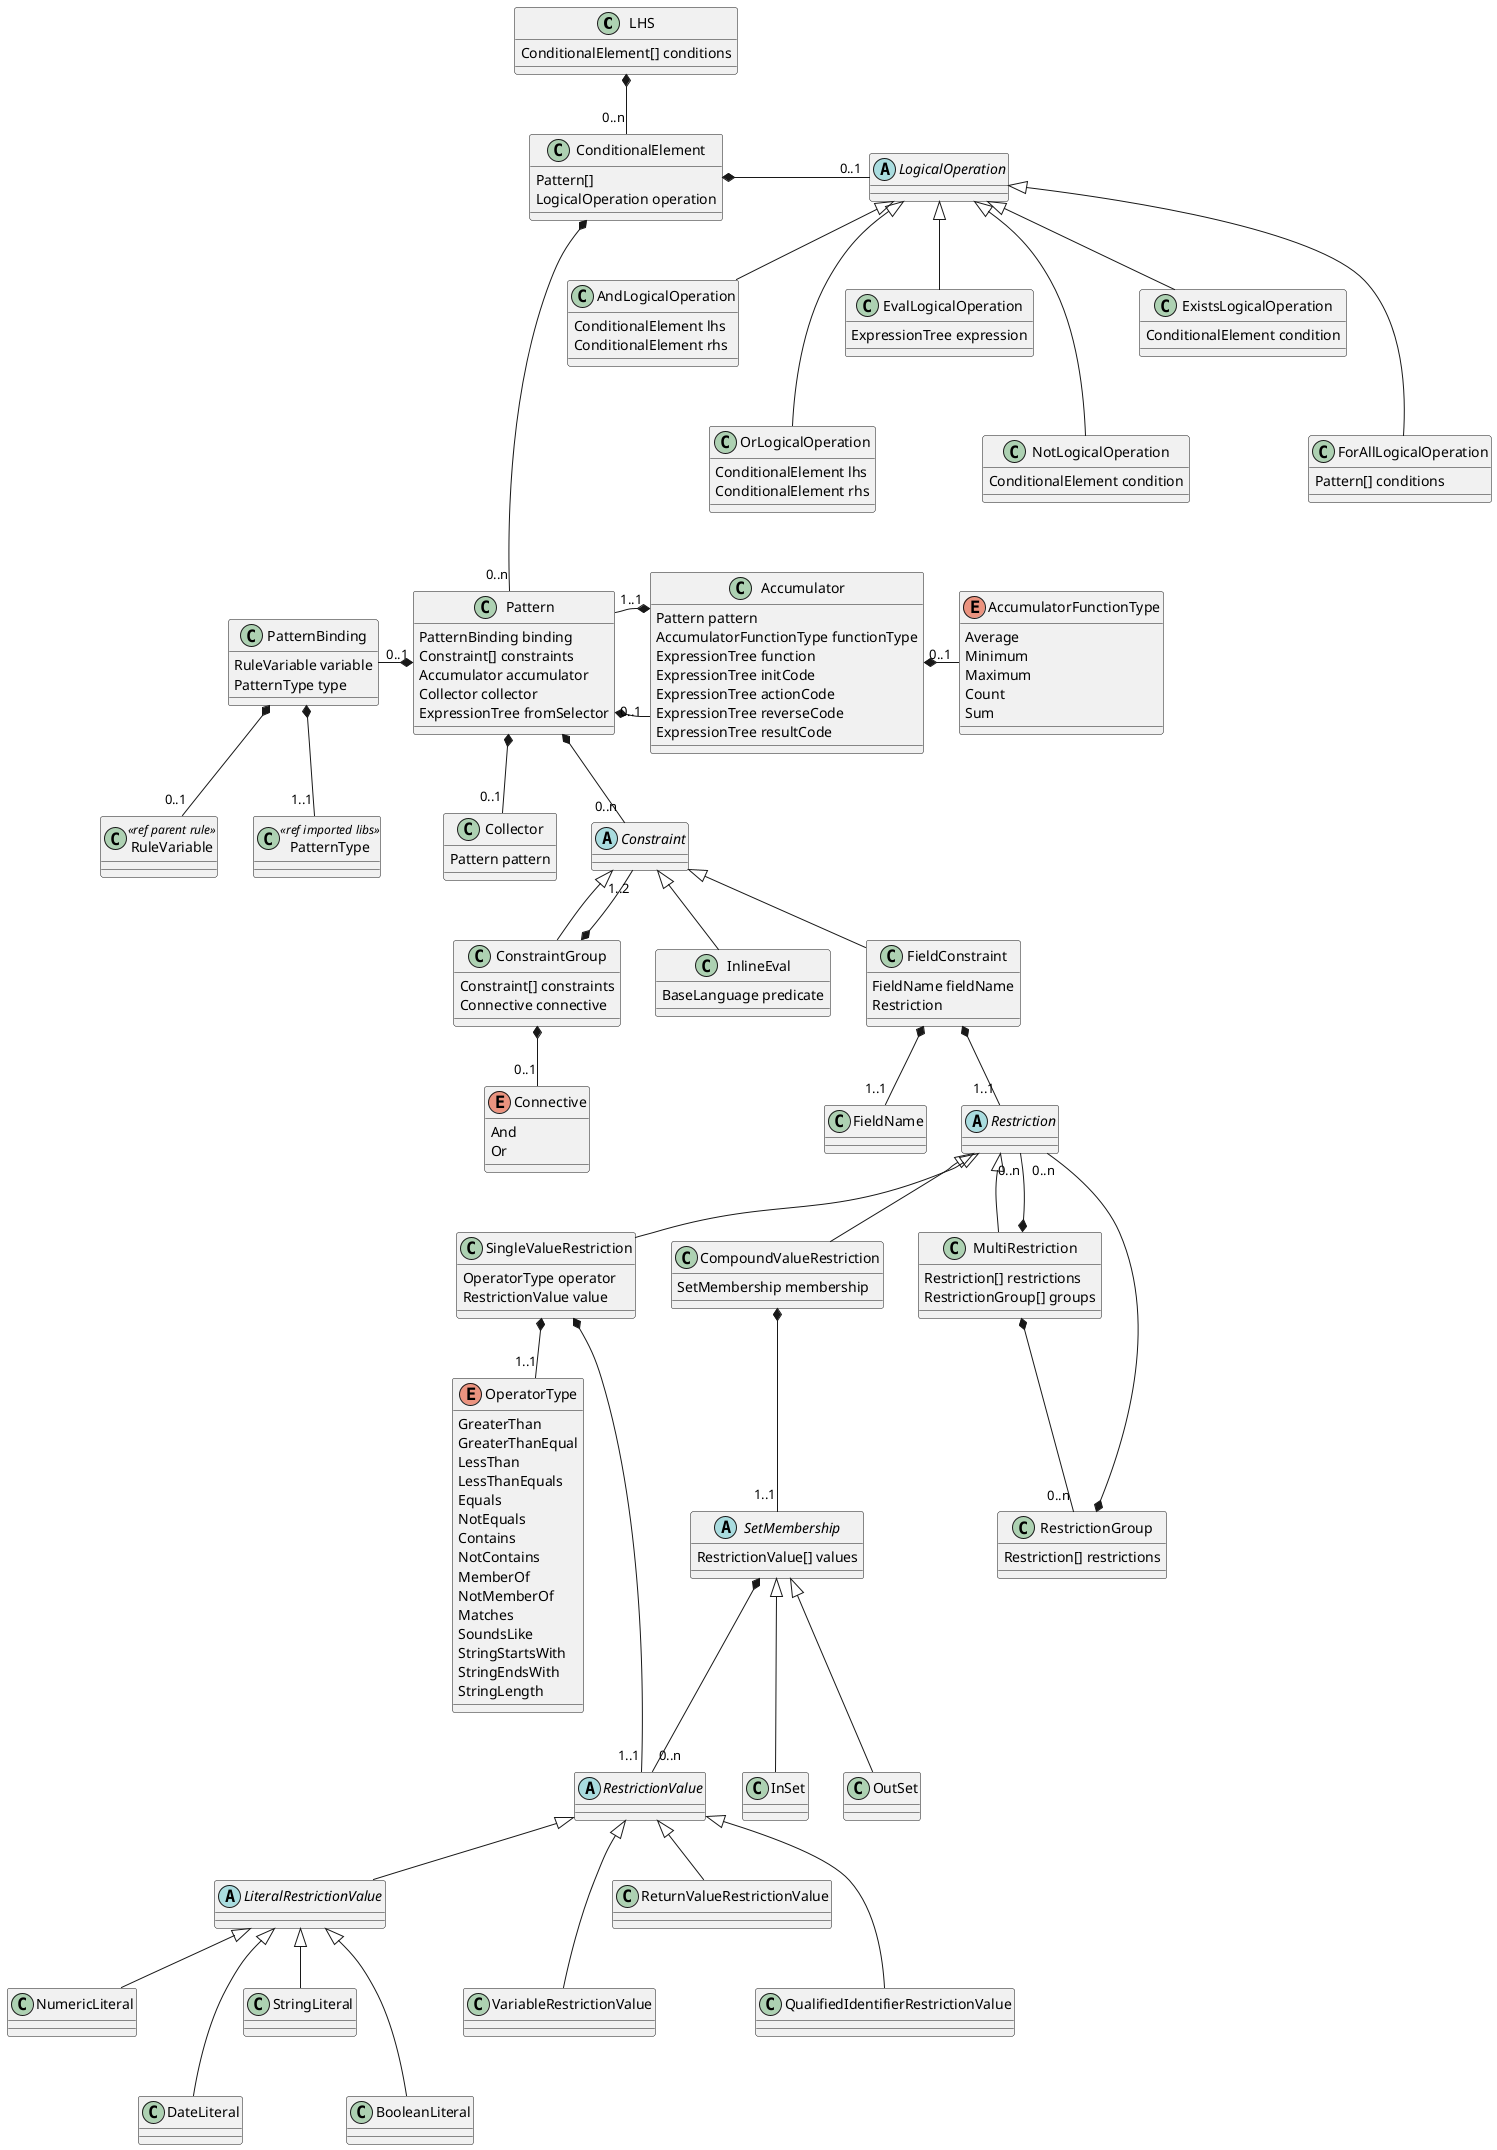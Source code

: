 @startuml 
    class LHS
        LHS : ConditionalElement[] conditions

    LHS *-- "0..n" ConditionalElement

    class ConditionalElement
        ConditionalElement : Pattern[] 
        ConditionalElement : LogicalOperation operation

    abstract LogicalOperation

    ConditionalElement *-right- "0..1" LogicalOperation
    
    class AndLogicalOperation
        AndLogicalOperation : ConditionalElement lhs
        AndLogicalOperation : ConditionalElement rhs

    class OrLogicalOperation
        OrLogicalOperation : ConditionalElement lhs
        OrLogicalOperation : ConditionalElement rhs

    class EvalLogicalOperation
        EvalLogicalOperation : ExpressionTree expression

    class NotLogicalOperation 
        NotLogicalOperation : ConditionalElement condition

    class ExistsLogicalOperation
        ExistsLogicalOperation : ConditionalElement condition

    class ForAllLogicalOperation
        ForAllLogicalOperation : Pattern[] conditions

    class AndLogicalOperation


    LogicalOperation <|-- AndLogicalOperation
    LogicalOperation <|--- OrLogicalOperation
    LogicalOperation <|-- EvalLogicalOperation
    LogicalOperation <|--- NotLogicalOperation 
    LogicalOperation <|-- ExistsLogicalOperation
    LogicalOperation <|--- ForAllLogicalOperation


    class Pattern  
        Pattern : PatternBinding binding
        Pattern : Constraint[] constraints
        Pattern : Accumulator accumulator
        Pattern : Collector collector
        Pattern : ExpressionTree fromSelector

    ConditionalElement *---- "0..n" Pattern

    class Accumulator
        Accumulator : Pattern pattern
        Accumulator : AccumulatorFunctionType functionType
        Accumulator : ExpressionTree function
        Accumulator : ExpressionTree initCode
        Accumulator : ExpressionTree actionCode
        Accumulator : ExpressionTree reverseCode
        Accumulator : ExpressionTree resultCode
   
    Pattern *-right- "0..1" Accumulator
    Accumulator *-- "1..1" Pattern

    enum AccumulatorFunctionType
        AccumulatorFunctionType : Average
        AccumulatorFunctionType : Minimum
        AccumulatorFunctionType : Maximum
        AccumulatorFunctionType : Count
        AccumulatorFunctionType : Sum
        
    Accumulator *-right- "0..1" AccumulatorFunctionType

    class Collector
        Collector : Pattern pattern

    Pattern *-- "0..1" Collector
    

    class PatternBinding
        PatternBinding : RuleVariable variable
        PatternBinding : PatternType type

    Pattern *-left- "0..1" PatternBinding

    class RuleVariable <<ref parent rule>>
   
    PatternBinding *-- "0..1" RuleVariable

    class PatternType <<ref imported libs>>

    PatternBinding *-- "1..1" PatternType

    abstract Constraint

    Pattern *-- "0..n" Constraint

    class ConstraintGroup
        ConstraintGroup : Constraint[] constraints
        ConstraintGroup : Connective connective

    ConstraintGroup *-- "1..2" Constraint
    
    enum Connective
        Connective : And
        Connective : Or

    ConstraintGroup *-- "0..1" Connective
        
    class InlineEval
        InlineEval : BaseLanguage predicate

    class FieldConstraint
        FieldConstraint : FieldName fieldName
        FieldConstraint : Restriction

    class FieldName

    FieldConstraint *-- "1..1" FieldName

    abstract Restriction
    
    FieldConstraint *-- "1..1" Restriction

    class SingleValueRestriction 
        SingleValueRestriction : OperatorType operator
        SingleValueRestriction : RestrictionValue value

    enum OperatorType
		OperatorType : GreaterThan
		OperatorType : GreaterThanEqual
		OperatorType : LessThan
		OperatorType : LessThanEquals
		OperatorType : Equals
		OperatorType : NotEquals
		OperatorType : Contains
		OperatorType : NotContains
		OperatorType : MemberOf
		OperatorType : NotMemberOf
		OperatorType : Matches
		OperatorType : SoundsLike
		OperatorType : StringStartsWith
		OperatorType : StringEndsWith
		OperatorType : StringLength

    SingleValueRestriction *-- "1..1" OperatorType

    abstract RestrictionValue

    SingleValueRestriction *-- "1..1" RestrictionValue

    abstract LiteralRestrictionValue

    class NumericLiteral
    class DateLiteral
    class StringLiteral
    class BooleanLiteral

    LiteralRestrictionValue <|-- NumericLiteral
    LiteralRestrictionValue <|--- DateLiteral
    LiteralRestrictionValue <|-- StringLiteral
    LiteralRestrictionValue <|--- BooleanLiteral

    class VariableRestrictionValue
    class ReturnValueRestrictionValue
    class QualifiedIdentifierRestrictionValue

    RestrictionValue <|-- LiteralRestrictionValue
    RestrictionValue <|--- VariableRestrictionValue
    RestrictionValue <|-- ReturnValueRestrictionValue
    RestrictionValue <|--- QualifiedIdentifierRestrictionValue

    class CompoundValueRestriction
        CompoundValueRestriction : SetMembership membership

    abstract SetMembership
        SetMembership : RestrictionValue[] values

    CompoundValueRestriction *-- "1..1" SetMembership
    SetMembership *-- "0..n" RestrictionValue

    class InSet
    class OutSet

    SetMembership <|-- InSet
    SetMembership <|-- OutSet

    class MultiRestriction
        MultiRestriction : Restriction[] restrictions
        MultiRestriction : RestrictionGroup[] groups

    MultiRestriction *-- "0..n" Restriction

    class RestrictionGroup
        RestrictionGroup : Restriction[] restrictions

    MultiRestriction *-- "0..n" RestrictionGroup
    RestrictionGroup *-- "0..n" Restriction

    Restriction <|-- SingleValueRestriction
    Restriction <|-- CompoundValueRestriction
    Restriction <|-- MultiRestriction
    
	Constraint <|-- ConstraintGroup
	Constraint <|-- FieldConstraint
	Constraint <|-- InlineEval
@enduml